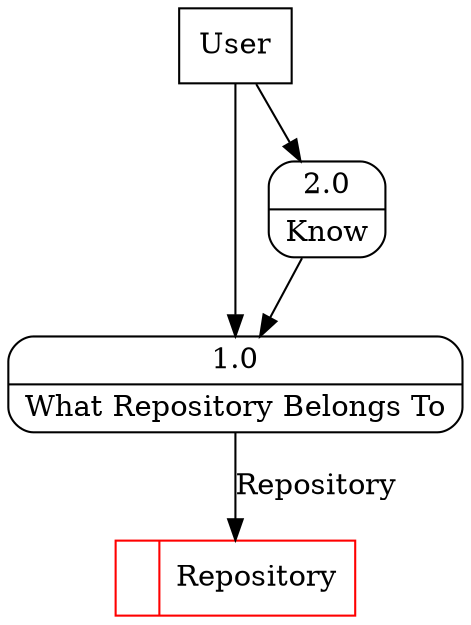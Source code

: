 digraph dfd2{ 
node[shape=record]
200 [label="<f0>  |<f1> Repository " color=red];
201 [label="User" shape=box];
202 [label="{<f0> 1.0|<f1> What Repository Belongs To }" shape=Mrecord];
203 [label="{<f0> 2.0|<f1> Know }" shape=Mrecord];
201 -> 202
201 -> 203
202 -> 200 [label="Repository"]
203 -> 202
}